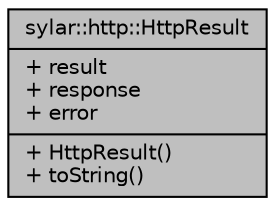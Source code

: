 digraph "sylar::http::HttpResult"
{
 // LATEX_PDF_SIZE
  edge [fontname="Helvetica",fontsize="10",labelfontname="Helvetica",labelfontsize="10"];
  node [fontname="Helvetica",fontsize="10",shape=record];
  Node1 [label="{sylar::http::HttpResult\n|+ result\l+ response\l+ error\l|+ HttpResult()\l+ toString()\l}",height=0.2,width=0.4,color="black", fillcolor="grey75", style="filled", fontcolor="black",tooltip="HTTP响应结果"];
}
